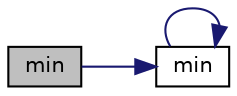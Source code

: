 digraph "min"
{
  edge [fontname="Helvetica",fontsize="10",labelfontname="Helvetica",labelfontsize="10"];
  node [fontname="Helvetica",fontsize="10",shape=record];
  rankdir="LR";
  Node1 [label="min",height=0.2,width=0.4,color="black", fillcolor="grey75", style="filled" fontcolor="black"];
  Node1 -> Node2 [color="midnightblue",fontsize="10",style="solid"];
  Node2 [label="min",height=0.2,width=0.4,color="black", fillcolor="white", style="filled",URL="$BMP_8c.html#a2a79dd8f9fbad1ffa6ab2ce7fdd8e349"];
  Node2 -> Node2 [color="midnightblue",fontsize="10",style="solid"];
}
